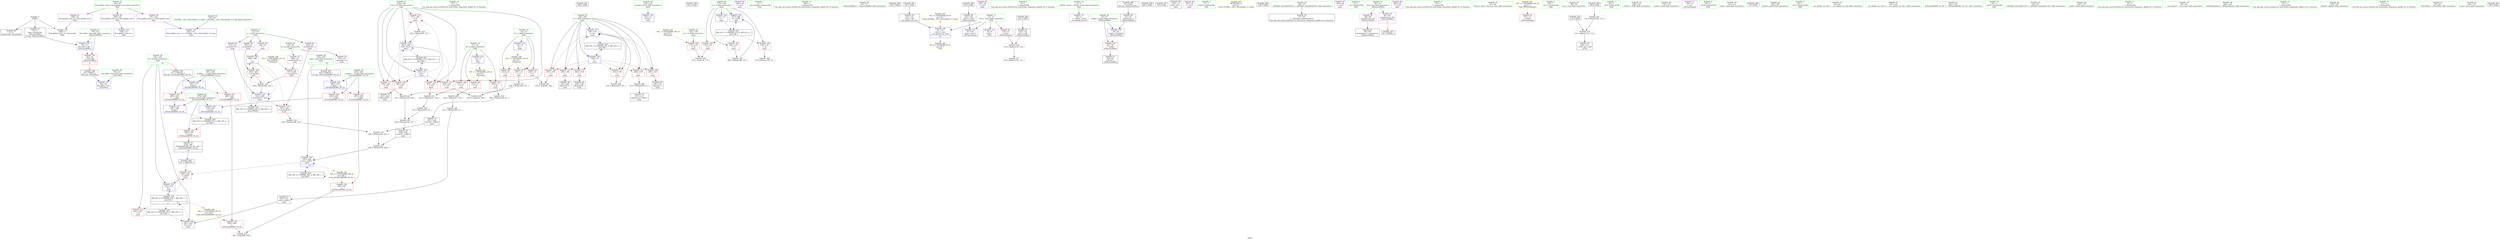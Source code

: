 digraph "SVFG" {
	label="SVFG";

	Node0x557e63a84720 [shape=record,color=grey,label="{NodeID: 0\nNullPtr}"];
	Node0x557e63a84720 -> Node0x557e63a926f0[style=solid];
	Node0x557e63a84720 -> Node0x557e63a927f0[style=solid];
	Node0x557e63a84720 -> Node0x557e63a979f0[style=solid];
	Node0x557e63a91060 [shape=record,color=red,label="{NodeID: 97\n227\<--14\n\<--A\nmain\n}"];
	Node0x557e63a91060 -> Node0x557e63a9cd70[style=solid];
	Node0x557e63a8ef70 [shape=record,color=green,label="{NodeID: 14\n137\<--1\n\<--dummyObj\nCan only get source location for instruction, argument, global var or function.}"];
	Node0x557e63a91bc0 [shape=record,color=red,label="{NodeID: 111\n204\<--159\n\<--i\nmain\n}"];
	Node0x557e63a91bc0 -> Node0x557e63a931e0[style=solid];
	Node0x557e63a8fd70 [shape=record,color=green,label="{NodeID: 28\n66\<--67\nfmt.addr\<--fmt.addr_field_insensitive\n_Z3errPKcz\n}"];
	Node0x557e63a8fd70 -> Node0x557e63a97af0[style=solid];
	Node0x557e637ee8d0 [shape=record,color=black,label="{NodeID: 291\n199 = PHI()\n}"];
	Node0x557e63a9c8f0 [shape=record,color=grey,label="{NodeID: 208\n216 = Binary(215, 97, )\n}"];
	Node0x557e63a9c8f0 -> Node0x557e63a98310[style=solid];
	Node0x557e63a97010 [shape=record,color=red,label="{NodeID: 125\n289\<--281\n\<--__a.addr\n_ZSt3minIdERKT_S2_S2_\n}"];
	Node0x557e63a97010 -> Node0x557e63a97420[style=solid];
	Node0x557e63a90ab0 [shape=record,color=green,label="{NodeID: 42\n153\<--154\nretval\<--retval_field_insensitive\nmain\n}"];
	Node0x557e63a90ab0 -> Node0x557e63a97f00[style=solid];
	Node0x557e63ab82d0 [shape=record,color=black,label="{NodeID: 305\n181 = PHI()\n}"];
	Node0x557e63a9ddf0 [shape=record,color=grey,label="{NodeID: 222\n244 = Binary(188, 243, )\n}"];
	Node0x557e63a9ddf0 -> Node0x557e63a9cef0[style=solid];
	Node0x557e63a97c90 [shape=record,color=blue,label="{NodeID: 139\n78\<--75\nfmt.addr\<--fmt\n_Z6AssertbPKcz\n}"];
	Node0x557e63a97c90 -> Node0x557e63a91540[style=dashed];
	Node0x557e63a926f0 [shape=record,color=black,label="{NodeID: 56\n2\<--3\ndummyVal\<--dummyVal\n}"];
	Node0x557e63a987f0 [shape=record,color=blue,label="{NodeID: 153\n157\<--266\ntt\<--inc38\nmain\n}"];
	Node0x557e63a987f0 -> Node0x557e63aa58c0[style=dashed];
	Node0x557e63a932b0 [shape=record,color=black,label="{NodeID: 70\n211\<--210\nidxprom12\<--add11\nmain\n}"];
	Node0x557e63aaa270 [shape=record,color=yellow,style=double,label="{NodeID: 250\n13V_1 = ENCHI(MR_13V_0)\npts\{16 \}\nFun[main]}"];
	Node0x557e63aaa270 -> Node0x557e63a90f90[style=dashed];
	Node0x557e63aaa270 -> Node0x557e63a91060[style=dashed];
	Node0x557e63aaa270 -> Node0x557e63a91130[style=dashed];
	Node0x557e63a93e10 [shape=record,color=purple,label="{NodeID: 84\n168\<--24\n\<--.str.2\nmain\n}"];
	Node0x557e63a865d0 [shape=record,color=green,label="{NodeID: 1\n7\<--1\n__dso_handle\<--dummyObj\nGlob }"];
	Node0x557e63a91130 [shape=record,color=red,label="{NodeID: 98\n235\<--14\n\<--A\nmain\n}"];
	Node0x557e63a91130 -> Node0x557e63a9df70[style=solid];
	Node0x557e63a8f070 [shape=record,color=green,label="{NodeID: 15\n188\<--1\n\<--dummyObj\nCan only get source location for instruction, argument, global var or function.}"];
	Node0x557e63a91c90 [shape=record,color=red,label="{NodeID: 112\n209\<--159\n\<--i\nmain\n}"];
	Node0x557e63a91c90 -> Node0x557e63a9c5f0[style=solid];
	Node0x557e63a8fe40 [shape=record,color=green,label="{NodeID: 29\n70\<--71\n_Z6AssertbPKcz\<--_Z6AssertbPKcz_field_insensitive\n}"];
	Node0x557e63ab6fd0 [shape=record,color=black,label="{NodeID: 292\n251 = PHI(276, )\n}"];
	Node0x557e63ab6fd0 -> Node0x557e63a96e70[style=solid];
	Node0x557e63a9ca70 [shape=record,color=grey,label="{NodeID: 209\n179 = Binary(178, 97, )\n}"];
	Node0x557e63a970e0 [shape=record,color=red,label="{NodeID: 126\n296\<--281\n\<--__a.addr\n_ZSt3minIdERKT_S2_S2_\n}"];
	Node0x557e63a970e0 -> Node0x557e63a98b30[style=solid];
	Node0x557e63a90b80 [shape=record,color=green,label="{NodeID: 43\n155\<--156\ntn\<--tn_field_insensitive\nmain\n}"];
	Node0x557e63a90b80 -> Node0x557e63a91610[style=solid];
	Node0x557e63ab83a0 [shape=record,color=black,label="{NodeID: 306\n185 = PHI()\n}"];
	Node0x557e63a9df70 [shape=record,color=grey,label="{NodeID: 223\n237 = Binary(235, 236, )\n}"];
	Node0x557e63a9df70 -> Node0x557e63a9e0f0[style=solid];
	Node0x557e63a97d60 [shape=record,color=blue,label="{NodeID: 140\n8\<--124\nstart\<--conv\n__cxx_global_var_init.1\n|{<s0>19}}"];
	Node0x557e63a97d60:s0 -> Node0x557e63aadaa0[style=dashed,color=blue];
	Node0x557e63a927f0 [shape=record,color=black,label="{NodeID: 57\n75\<--3\nfmt\<--dummyVal\n_Z6AssertbPKcz\n1st arg _Z6AssertbPKcz }"];
	Node0x557e63a927f0 -> Node0x557e63a97c90[style=solid];
	Node0x557e63a988c0 [shape=record,color=blue,label="{NodeID: 154\n281\<--277\n__a.addr\<--__a\n_ZSt3minIdERKT_S2_S2_\n}"];
	Node0x557e63a988c0 -> Node0x557e63a97010[style=dashed];
	Node0x557e63a988c0 -> Node0x557e63a970e0[style=dashed];
	Node0x557e63a93380 [shape=record,color=black,label="{NodeID: 71\n222\<--221\nconv\<--add15\nmain\n}"];
	Node0x557e63a93380 -> Node0x557e63a983e0[style=solid];
	Node0x557e63aaa380 [shape=record,color=yellow,style=double,label="{NodeID: 251\n15V_1 = ENCHI(MR_15V_0)\npts\{18 \}\nFun[main]}"];
	Node0x557e63aaa380 -> Node0x557e63a91200[style=dashed];
	Node0x557e63aaa380 -> Node0x557e63a912d0[style=dashed];
	Node0x557e63aaa380 -> Node0x557e63a913a0[style=dashed];
	Node0x557e63a93ee0 [shape=record,color=purple,label="{NodeID: 85\n180\<--26\n\<--.str.3\nmain\n}"];
	Node0x557e63a8dea0 [shape=record,color=green,label="{NodeID: 2\n9\<--1\n\<--dummyObj\nCan only get source location for instruction, argument, global var or function.}"];
	Node0x557e63a91200 [shape=record,color=red,label="{NodeID: 99\n219\<--17\n\<--B\nmain\n}"];
	Node0x557e63a91200 -> Node0x557e63a95600[style=solid];
	Node0x557e63a8f170 [shape=record,color=green,label="{NodeID: 16\n4\<--6\n_ZStL8__ioinit\<--_ZStL8__ioinit_field_insensitive\nGlob }"];
	Node0x557e63a8f170 -> Node0x557e63a93790[style=solid];
	Node0x557e63a91d60 [shape=record,color=red,label="{NodeID: 113\n215\<--159\n\<--i\nmain\n}"];
	Node0x557e63a91d60 -> Node0x557e63a9c8f0[style=solid];
	Node0x557e63a8ff40 [shape=record,color=green,label="{NodeID: 30\n76\<--77\nf.addr\<--f.addr_field_insensitive\n_Z6AssertbPKcz\n}"];
	Node0x557e63a8ff40 -> Node0x557e63a91470[style=solid];
	Node0x557e63a8ff40 -> Node0x557e63a97bc0[style=solid];
	Node0x557e63ab71c0 [shape=record,color=black,label="{NodeID: 293\n263 = PHI()\n}"];
	Node0x557e63a9cbf0 [shape=record,color=grey,label="{NodeID: 210\n246 = Binary(245, 97, )\n}"];
	Node0x557e63a9cbf0 -> Node0x557e63a935f0[style=solid];
	Node0x557e63a971b0 [shape=record,color=red,label="{NodeID: 127\n287\<--283\n\<--__b.addr\n_ZSt3minIdERKT_S2_S2_\n}"];
	Node0x557e63a971b0 -> Node0x557e63a97350[style=solid];
	Node0x557e63a90c50 [shape=record,color=green,label="{NodeID: 44\n157\<--158\ntt\<--tt_field_insensitive\nmain\n}"];
	Node0x557e63a90c50 -> Node0x557e63a916e0[style=solid];
	Node0x557e63a90c50 -> Node0x557e63a917b0[style=solid];
	Node0x557e63a90c50 -> Node0x557e63a91880[style=solid];
	Node0x557e63a90c50 -> Node0x557e63a97fd0[style=solid];
	Node0x557e63a90c50 -> Node0x557e63a987f0[style=solid];
	Node0x557e63ab84a0 [shape=record,color=black,label="{NodeID: 307\n46 = PHI()\n}"];
	Node0x557e63a9e0f0 [shape=record,color=grey,label="{NodeID: 224\n238 = Binary(234, 237, )\n}"];
	Node0x557e63a9e0f0 -> Node0x557e63a93450[style=solid];
	Node0x557e63a97e30 [shape=record,color=blue,label="{NodeID: 141\n8\<--143\nstart\<--conv3\n_Z9TimeStampv\n}"];
	Node0x557e63a928c0 [shape=record,color=black,label="{NodeID: 58\n152\<--15\nmain_ret\<--\nmain\n}"];
	Node0x557e63aa80c0 [shape=record,color=black,label="{NodeID: 238\nMR_25V_4 = PHI(MR_25V_5, MR_25V_3, )\npts\{162 \}\n|{|<s4>16}}"];
	Node0x557e63aa80c0 -> Node0x557e63a91e30[style=dashed];
	Node0x557e63aa80c0 -> Node0x557e63a96e70[style=dashed];
	Node0x557e63aa80c0 -> Node0x557e63a98650[style=dashed];
	Node0x557e63aa80c0 -> Node0x557e63aa62c0[style=dashed];
	Node0x557e63aa80c0:s4 -> Node0x557e63aa9cd0[style=dashed,color=red];
	Node0x557e63a98990 [shape=record,color=blue,label="{NodeID: 155\n283\<--278\n__b.addr\<--__b\n_ZSt3minIdERKT_S2_S2_\n}"];
	Node0x557e63a98990 -> Node0x557e63a971b0[style=dashed];
	Node0x557e63a98990 -> Node0x557e63a97280[style=dashed];
	Node0x557e63a93450 [shape=record,color=black,label="{NodeID: 72\n239\<--238\nconv24\<--add23\nmain\n}"];
	Node0x557e63a93450 -> Node0x557e63a9d070[style=solid];
	Node0x557e63a93fb0 [shape=record,color=purple,label="{NodeID: 86\n184\<--28\n\<--.str.4\nmain\n}"];
	Node0x557e63a8df30 [shape=record,color=green,label="{NodeID: 3\n11\<--1\nstderr\<--dummyObj\nGlob }"];
	Node0x557e63aac380 [shape=record,color=yellow,style=double,label="{NodeID: 266\nRETMU(8V_2)\npts\{10 \}\nFun[_GLOBAL__sub_I_Burunduk1_0_0.cpp]}"];
	Node0x557e63a912d0 [shape=record,color=red,label="{NodeID: 100\n231\<--17\n\<--B\nmain\n}"];
	Node0x557e63a912d0 -> Node0x557e63a9d970[style=solid];
	Node0x557e63a8f270 [shape=record,color=green,label="{NodeID: 17\n8\<--10\nstart\<--start_field_insensitive\nGlob }"];
	Node0x557e63a8f270 -> Node0x557e63a946c0[style=solid];
	Node0x557e63a8f270 -> Node0x557e63a974f0[style=solid];
	Node0x557e63a8f270 -> Node0x557e63a97d60[style=solid];
	Node0x557e63a8f270 -> Node0x557e63a97e30[style=solid];
	Node0x557e63a91e30 [shape=record,color=red,label="{NodeID: 114\n261\<--161\n\<--R\nmain\n}"];
	Node0x557e63a90010 [shape=record,color=green,label="{NodeID: 31\n78\<--79\nfmt.addr\<--fmt.addr_field_insensitive\n_Z6AssertbPKcz\n}"];
	Node0x557e63a90010 -> Node0x557e63a91540[style=solid];
	Node0x557e63a90010 -> Node0x557e63a97c90[style=solid];
	Node0x557e63ab7290 [shape=record,color=black,label="{NodeID: 294\n277 = PHI(161, )\n0th arg _ZSt3minIdERKT_S2_S2_ }"];
	Node0x557e63ab7290 -> Node0x557e63a988c0[style=solid];
	Node0x557e63a9cd70 [shape=record,color=grey,label="{NodeID: 211\n228 = Binary(227, 97, )\n}"];
	Node0x557e63a9cd70 -> Node0x557e63a9e6f0[style=solid];
	Node0x557e63a97280 [shape=record,color=red,label="{NodeID: 128\n293\<--283\n\<--__b.addr\n_ZSt3minIdERKT_S2_S2_\n}"];
	Node0x557e63a97280 -> Node0x557e63a98a60[style=solid];
	Node0x557e63a90d20 [shape=record,color=green,label="{NodeID: 45\n159\<--160\ni\<--i_field_insensitive\nmain\n}"];
	Node0x557e63a90d20 -> Node0x557e63a91950[style=solid];
	Node0x557e63a90d20 -> Node0x557e63a91a20[style=solid];
	Node0x557e63a90d20 -> Node0x557e63a91af0[style=solid];
	Node0x557e63a90d20 -> Node0x557e63a91bc0[style=solid];
	Node0x557e63a90d20 -> Node0x557e63a91c90[style=solid];
	Node0x557e63a90d20 -> Node0x557e63a91d60[style=solid];
	Node0x557e63a90d20 -> Node0x557e63a98170[style=solid];
	Node0x557e63a90d20 -> Node0x557e63a98310[style=solid];
	Node0x557e63ab85a0 [shape=record,color=black,label="{NodeID: 308\n139 = PHI()\n}"];
	Node0x557e63a9e270 [shape=record,color=grey,label="{NodeID: 225\n291 = cmp(288, 290, )\n}"];
	Node0x557e63a97f00 [shape=record,color=blue,label="{NodeID: 142\n153\<--15\nretval\<--\nmain\n}"];
	Node0x557e63a92990 [shape=record,color=black,label="{NodeID: 59\n47\<--48\n\<--_ZNSt8ios_base4InitD1Ev\nCan only get source location for instruction, argument, global var or function.}"];
	Node0x557e63a98a60 [shape=record,color=blue,label="{NodeID: 156\n279\<--293\nretval\<--\n_ZSt3minIdERKT_S2_S2_\n}"];
	Node0x557e63a98a60 -> Node0x557e63aa53c0[style=dashed];
	Node0x557e63a93520 [shape=record,color=black,label="{NodeID: 73\n241\<--240\nidxprom25\<--\nmain\n}"];
	Node0x557e63aaa540 [shape=record,color=yellow,style=double,label="{NodeID: 253\n19V_1 = ENCHI(MR_19V_0)\npts\{156 \}\nFun[main]}"];
	Node0x557e63aaa540 -> Node0x557e63a91610[style=dashed];
	Node0x557e63a94080 [shape=record,color=purple,label="{NodeID: 87\n198\<--30\n\<--.str.5\nmain\n}"];
	Node0x557e63a8dfc0 [shape=record,color=green,label="{NodeID: 4\n12\<--1\n.str\<--dummyObj\nGlob }"];
	Node0x557e63a913a0 [shape=record,color=red,label="{NodeID: 101\n245\<--17\n\<--B\nmain\n}"];
	Node0x557e63a913a0 -> Node0x557e63a9cbf0[style=solid];
	Node0x557e63a8f370 [shape=record,color=green,label="{NodeID: 18\n14\<--16\nA\<--A_field_insensitive\nGlob }"];
	Node0x557e63a8f370 -> Node0x557e63a90f90[style=solid];
	Node0x557e63a8f370 -> Node0x557e63a91060[style=solid];
	Node0x557e63a8f370 -> Node0x557e63a91130[style=solid];
	Node0x557e63a8f370 -> Node0x557e63a975f0[style=solid];
	Node0x557e63a91f00 [shape=record,color=red,label="{NodeID: 115\n226\<--163\n\<--i16\nmain\n}"];
	Node0x557e63a91f00 -> Node0x557e63a9e6f0[style=solid];
	Node0x557e63a900e0 [shape=record,color=green,label="{NodeID: 32\n80\<--81\nlist\<--list_field_insensitive\n_Z6AssertbPKcz\n}"];
	Node0x557e63a900e0 -> Node0x557e63a94520[style=solid];
	Node0x557e63a900e0 -> Node0x557e63a945f0[style=solid];
	Node0x557e63ab73c0 [shape=record,color=black,label="{NodeID: 295\n278 = PHI(165, )\n1st arg _ZSt3minIdERKT_S2_S2_ }"];
	Node0x557e63ab73c0 -> Node0x557e63a98990[style=solid];
	Node0x557e63a9cef0 [shape=record,color=grey,label="{NodeID: 212\n248 = Binary(244, 247, )\n}"];
	Node0x557e63a9cef0 -> Node0x557e63a9d070[style=solid];
	Node0x557e63a97350 [shape=record,color=red,label="{NodeID: 129\n288\<--287\n\<--\n_ZSt3minIdERKT_S2_S2_\n}"];
	Node0x557e63a97350 -> Node0x557e63a9e270[style=solid];
	Node0x557e63a90df0 [shape=record,color=green,label="{NodeID: 46\n161\<--162\nR\<--R_field_insensitive\nmain\n|{|<s3>16}}"];
	Node0x557e63a90df0 -> Node0x557e63a91e30[style=solid];
	Node0x557e63a90df0 -> Node0x557e63a983e0[style=solid];
	Node0x557e63a90df0 -> Node0x557e63a98650[style=solid];
	Node0x557e63a90df0:s3 -> Node0x557e63ab7290[style=solid,color=red];
	Node0x557e63ab86f0 [shape=record,color=black,label="{NodeID: 309\n142 = PHI()\n}"];
	Node0x557e63ab86f0 -> Node0x557e63a92f70[style=solid];
	Node0x557e63a9e3f0 [shape=record,color=grey,label="{NodeID: 226\n176 = cmp(174, 175, )\n}"];
	Node0x557e63a97fd0 [shape=record,color=blue,label="{NodeID: 143\n157\<--15\ntt\<--\nmain\n}"];
	Node0x557e63a97fd0 -> Node0x557e63aa58c0[style=dashed];
	Node0x557e63a92a90 [shape=record,color=black,label="{NodeID: 60\n82\<--74\nfrombool\<--f\n_Z6AssertbPKcz\n}"];
	Node0x557e63a92a90 -> Node0x557e63a97bc0[style=solid];
	Node0x557e63a98b30 [shape=record,color=blue,label="{NodeID: 157\n279\<--296\nretval\<--\n_ZSt3minIdERKT_S2_S2_\n}"];
	Node0x557e63a98b30 -> Node0x557e63aa53c0[style=dashed];
	Node0x557e63a935f0 [shape=record,color=black,label="{NodeID: 74\n247\<--246\nconv29\<--add28\nmain\n}"];
	Node0x557e63a935f0 -> Node0x557e63a9cef0[style=solid];
	Node0x557e63a94150 [shape=record,color=purple,label="{NodeID: 88\n262\<--32\n\<--.str.6\nmain\n}"];
	Node0x557e63a8e050 [shape=record,color=green,label="{NodeID: 5\n15\<--1\n\<--dummyObj\nCan only get source location for instruction, argument, global var or function.}"];
	Node0x557e63a91470 [shape=record,color=red,label="{NodeID: 102\n85\<--76\n\<--f.addr\n_Z6AssertbPKcz\n}"];
	Node0x557e63a91470 -> Node0x557e63a92b60[style=solid];
	Node0x557e63a8f470 [shape=record,color=green,label="{NodeID: 19\n17\<--18\nB\<--B_field_insensitive\nGlob }"];
	Node0x557e63a8f470 -> Node0x557e63a91200[style=solid];
	Node0x557e63a8f470 -> Node0x557e63a912d0[style=solid];
	Node0x557e63a8f470 -> Node0x557e63a913a0[style=solid];
	Node0x557e63a8f470 -> Node0x557e63a976f0[style=solid];
	Node0x557e63a968c0 [shape=record,color=red,label="{NodeID: 116\n232\<--163\n\<--i16\nmain\n}"];
	Node0x557e63a968c0 -> Node0x557e63a9d970[style=solid];
	Node0x557e63a901b0 [shape=record,color=green,label="{NodeID: 33\n91\<--92\nllvm.va_start\<--llvm.va_start_field_insensitive\n}"];
	Node0x557e63ab7500 [shape=record,color=black,label="{NodeID: 296\n65 = PHI(93, )\n0th arg _Z3errPKcz }"];
	Node0x557e63ab7500 -> Node0x557e63a97af0[style=solid];
	Node0x557e63a9d070 [shape=record,color=grey,label="{NodeID: 213\n249 = Binary(239, 248, )\n}"];
	Node0x557e63a9d070 -> Node0x557e63a98580[style=solid];
	Node0x557e63a97420 [shape=record,color=red,label="{NodeID: 130\n290\<--289\n\<--\n_ZSt3minIdERKT_S2_S2_\n}"];
	Node0x557e63a97420 -> Node0x557e63a9e270[style=solid];
	Node0x557e63a90ec0 [shape=record,color=green,label="{NodeID: 47\n163\<--164\ni16\<--i16_field_insensitive\nmain\n}"];
	Node0x557e63a90ec0 -> Node0x557e63a91f00[style=solid];
	Node0x557e63a90ec0 -> Node0x557e63a968c0[style=solid];
	Node0x557e63a90ec0 -> Node0x557e63a96990[style=solid];
	Node0x557e63a90ec0 -> Node0x557e63a96a60[style=solid];
	Node0x557e63a90ec0 -> Node0x557e63a96b30[style=solid];
	Node0x557e63a90ec0 -> Node0x557e63a984b0[style=solid];
	Node0x557e63a90ec0 -> Node0x557e63a98720[style=solid];
	Node0x557e63a9e570 [shape=record,color=grey,label="{NodeID: 227\n193 = cmp(191, 192, )\n}"];
	Node0x557e63a980a0 [shape=record,color=blue,label="{NodeID: 144\n186\<--188\n\<--\nmain\n}"];
	Node0x557e63a980a0 -> Node0x557e63a96c00[style=dashed];
	Node0x557e63a980a0 -> Node0x557e63a96da0[style=dashed];
	Node0x557e63a980a0 -> Node0x557e63a98240[style=dashed];
	Node0x557e63a980a0 -> Node0x557e63aa71c0[style=dashed];
	Node0x557e63a92b60 [shape=record,color=black,label="{NodeID: 61\n86\<--85\ntobool\<--\n_Z6AssertbPKcz\n}"];
	Node0x557e63aa8fc0 [shape=record,color=yellow,style=double,label="{NodeID: 241\n10V_1 = ENCHI(MR_10V_0)\npts\{1 \}\nFun[_Z9TimeStampv]}"];
	Node0x557e63aa8fc0 -> Node0x557e63a94790[style=dashed];
	Node0x557e63a936c0 [shape=record,color=black,label="{NodeID: 75\n276\<--299\n_ZSt3minIdERKT_S2_S2__ret\<--\n_ZSt3minIdERKT_S2_S2_\n|{<s0>16}}"];
	Node0x557e63a936c0:s0 -> Node0x557e63ab6fd0[style=solid,color=blue];
	Node0x557e63a94220 [shape=record,color=purple,label="{NodeID: 89\n306\<--34\nllvm.global_ctors_0\<--llvm.global_ctors\nGlob }"];
	Node0x557e63a94220 -> Node0x557e63a977f0[style=solid];
	Node0x557e63a8e890 [shape=record,color=green,label="{NodeID: 6\n24\<--1\n.str.2\<--dummyObj\nGlob }"];
	Node0x557e63a91540 [shape=record,color=red,label="{NodeID: 103\n93\<--78\n\<--fmt.addr\n_Z6AssertbPKcz\n|{<s0>4}}"];
	Node0x557e63a91540:s0 -> Node0x557e63ab7500[style=solid,color=red];
	Node0x557e63a8f570 [shape=record,color=green,label="{NodeID: 20\n19\<--20\np\<--p_field_insensitive\nGlob }"];
	Node0x557e63a8f570 -> Node0x557e63a93930[style=solid];
	Node0x557e63a8f570 -> Node0x557e63a93a00[style=solid];
	Node0x557e63a96990 [shape=record,color=red,label="{NodeID: 117\n236\<--163\n\<--i16\nmain\n}"];
	Node0x557e63a96990 -> Node0x557e63a9df70[style=solid];
	Node0x557e63a902b0 [shape=record,color=green,label="{NodeID: 34\n98\<--99\nexit\<--exit_field_insensitive\n}"];
	Node0x557e63ab7640 [shape=record,color=black,label="{NodeID: 297\n64 = PHI(94, )\n}"];
	Node0x557e63a9d1f0 [shape=record,color=grey,label="{NodeID: 214\n115 = Binary(112, 114, )\n}"];
	Node0x557e63a9d1f0 -> Node0x557e63a92d00[style=solid];
	Node0x557e63a974f0 [shape=record,color=blue,label="{NodeID: 131\n8\<--9\nstart\<--\nGlob }"];
	Node0x557e63a91fb0 [shape=record,color=green,label="{NodeID: 48\n165\<--166\ntmp\<--tmp_field_insensitive\nmain\n|{|<s1>16}}"];
	Node0x557e63a91fb0 -> Node0x557e63a98580[style=solid];
	Node0x557e63a91fb0:s1 -> Node0x557e63ab73c0[style=solid,color=red];
	Node0x557e63a9e6f0 [shape=record,color=grey,label="{NodeID: 228\n229 = cmp(226, 228, )\n}"];
	Node0x557e63a98170 [shape=record,color=blue,label="{NodeID: 145\n159\<--15\ni\<--\nmain\n}"];
	Node0x557e63a98170 -> Node0x557e63a91950[style=dashed];
	Node0x557e63a98170 -> Node0x557e63a91a20[style=dashed];
	Node0x557e63a98170 -> Node0x557e63a91af0[style=dashed];
	Node0x557e63a98170 -> Node0x557e63a91bc0[style=dashed];
	Node0x557e63a98170 -> Node0x557e63a91c90[style=dashed];
	Node0x557e63a98170 -> Node0x557e63a91d60[style=dashed];
	Node0x557e63a98170 -> Node0x557e63a98310[style=dashed];
	Node0x557e63a98170 -> Node0x557e63aa5dc0[style=dashed];
	Node0x557e63a92c30 [shape=record,color=black,label="{NodeID: 62\n89\<--88\narraydecay1\<--arraydecay\n_Z6AssertbPKcz\n}"];
	Node0x557e63a93790 [shape=record,color=purple,label="{NodeID: 76\n45\<--4\n\<--_ZStL8__ioinit\n__cxx_global_var_init\n}"];
	Node0x557e63a94320 [shape=record,color=purple,label="{NodeID: 90\n307\<--34\nllvm.global_ctors_1\<--llvm.global_ctors\nGlob }"];
	Node0x557e63a94320 -> Node0x557e63a978f0[style=solid];
	Node0x557e63a8e920 [shape=record,color=green,label="{NodeID: 7\n26\<--1\n.str.3\<--dummyObj\nGlob }"];
	Node0x557e63a91610 [shape=record,color=red,label="{NodeID: 104\n175\<--155\n\<--tn\nmain\n}"];
	Node0x557e63a91610 -> Node0x557e63a9e3f0[style=solid];
	Node0x557e63a8f670 [shape=record,color=green,label="{NodeID: 21\n21\<--23\ns\<--s_field_insensitive\nGlob }"];
	Node0x557e63a8f670 -> Node0x557e63a93ad0[style=solid];
	Node0x557e63a8f670 -> Node0x557e63a93ba0[style=solid];
	Node0x557e63a8f670 -> Node0x557e63a93c70[style=solid];
	Node0x557e63a8f670 -> Node0x557e63a93d40[style=solid];
	Node0x557e63a96a60 [shape=record,color=red,label="{NodeID: 118\n240\<--163\n\<--i16\nmain\n}"];
	Node0x557e63a96a60 -> Node0x557e63a93520[style=solid];
	Node0x557e63a903b0 [shape=record,color=green,label="{NodeID: 35\n106\<--107\n_Z1Rv\<--_Z1Rv_field_insensitive\n}"];
	Node0x557e63ab7750 [shape=record,color=black,label="{NodeID: 298\n74 = PHI()\n0th arg _Z6AssertbPKcz }"];
	Node0x557e63ab7750 -> Node0x557e63a92a90[style=solid];
	Node0x557e63a9d370 [shape=record,color=grey,label="{NodeID: 215\n208 = Binary(203, 207, )\n}"];
	Node0x557e63a9d370 -> Node0x557e63a98240[style=solid];
	Node0x557e63a975f0 [shape=record,color=blue,label="{NodeID: 132\n14\<--15\nA\<--\nGlob }"];
	Node0x557e63a975f0 -> Node0x557e63aaa270[style=dashed];
	Node0x557e63a92080 [shape=record,color=green,label="{NodeID: 49\n170\<--171\nscanf\<--scanf_field_insensitive\n}"];
	Node0x557e63aa53c0 [shape=record,color=black,label="{NodeID: 229\nMR_37V_3 = PHI(MR_37V_4, MR_37V_2, )\npts\{280 \}\n}"];
	Node0x557e63aa53c0 -> Node0x557e63a96f40[style=dashed];
	Node0x557e63a98240 [shape=record,color=blue,label="{NodeID: 146\n212\<--208\narrayidx13\<--mul\nmain\n}"];
	Node0x557e63a98240 -> Node0x557e63a96c00[style=dashed];
	Node0x557e63a98240 -> Node0x557e63a96da0[style=dashed];
	Node0x557e63a98240 -> Node0x557e63a98240[style=dashed];
	Node0x557e63a98240 -> Node0x557e63aa71c0[style=dashed];
	Node0x557e63a92d00 [shape=record,color=black,label="{NodeID: 63\n108\<--115\n_Z1Rv_ret\<--add\n_Z1Rv\n}"];
	Node0x557e63aa9bc0 [shape=record,color=yellow,style=double,label="{NodeID: 243\n8V_1 = ENCHI(MR_8V_0)\npts\{10 \}\nFun[_GLOBAL__sub_I_Burunduk1_0_0.cpp]|{<s0>19}}"];
	Node0x557e63aa9bc0:s0 -> Node0x557e63a97d60[style=dashed,color=red];
	Node0x557e63a93860 [shape=record,color=purple,label="{NodeID: 77\n138\<--12\n\<--.str\n_Z9TimeStampv\n}"];
	Node0x557e63a94420 [shape=record,color=purple,label="{NodeID: 91\n308\<--34\nllvm.global_ctors_2\<--llvm.global_ctors\nGlob }"];
	Node0x557e63a94420 -> Node0x557e63a979f0[style=solid];
	Node0x557e63a8e9b0 [shape=record,color=green,label="{NodeID: 8\n28\<--1\n.str.4\<--dummyObj\nGlob }"];
	Node0x557e63a916e0 [shape=record,color=red,label="{NodeID: 105\n174\<--157\n\<--tt\nmain\n}"];
	Node0x557e63a916e0 -> Node0x557e63a9e3f0[style=solid];
	Node0x557e63a8f770 [shape=record,color=green,label="{NodeID: 22\n34\<--38\nllvm.global_ctors\<--llvm.global_ctors_field_insensitive\nGlob }"];
	Node0x557e63a8f770 -> Node0x557e63a94220[style=solid];
	Node0x557e63a8f770 -> Node0x557e63a94320[style=solid];
	Node0x557e63a8f770 -> Node0x557e63a94420[style=solid];
	Node0x557e63a96b30 [shape=record,color=red,label="{NodeID: 119\n257\<--163\n\<--i16\nmain\n}"];
	Node0x557e63a96b30 -> Node0x557e63a9d7f0[style=solid];
	Node0x557e63a904b0 [shape=record,color=green,label="{NodeID: 36\n110\<--111\nrand\<--rand_field_insensitive\n}"];
	Node0x557e63ab7820 [shape=record,color=black,label="{NodeID: 299\n73 = PHI()\n}"];
	Node0x557e63a9d4f0 [shape=record,color=grey,label="{NodeID: 216\n135 = Binary(133, 134, )\n}"];
	Node0x557e63a9d4f0 -> Node0x557e63a9d670[style=solid];
	Node0x557e63a976f0 [shape=record,color=blue,label="{NodeID: 133\n17\<--15\nB\<--\nGlob }"];
	Node0x557e63a976f0 -> Node0x557e63aaa380[style=dashed];
	Node0x557e63a92180 [shape=record,color=green,label="{NodeID: 50\n182\<--183\nprintf\<--printf_field_insensitive\n}"];
	Node0x557e63aa58c0 [shape=record,color=black,label="{NodeID: 230\nMR_21V_3 = PHI(MR_21V_4, MR_21V_2, )\npts\{158 \}\n}"];
	Node0x557e63aa58c0 -> Node0x557e63a916e0[style=dashed];
	Node0x557e63aa58c0 -> Node0x557e63a917b0[style=dashed];
	Node0x557e63aa58c0 -> Node0x557e63a91880[style=dashed];
	Node0x557e63aa58c0 -> Node0x557e63a987f0[style=dashed];
	Node0x557e63a98310 [shape=record,color=blue,label="{NodeID: 147\n159\<--216\ni\<--inc\nmain\n}"];
	Node0x557e63a98310 -> Node0x557e63a91950[style=dashed];
	Node0x557e63a98310 -> Node0x557e63a91a20[style=dashed];
	Node0x557e63a98310 -> Node0x557e63a91af0[style=dashed];
	Node0x557e63a98310 -> Node0x557e63a91bc0[style=dashed];
	Node0x557e63a98310 -> Node0x557e63a91c90[style=dashed];
	Node0x557e63a98310 -> Node0x557e63a91d60[style=dashed];
	Node0x557e63a98310 -> Node0x557e63a98310[style=dashed];
	Node0x557e63a98310 -> Node0x557e63aa5dc0[style=dashed];
	Node0x557e63a92dd0 [shape=record,color=black,label="{NodeID: 64\n124\<--121\nconv\<--call\n__cxx_global_var_init.1\n}"];
	Node0x557e63a92dd0 -> Node0x557e63a97d60[style=solid];
	Node0x557e63aa9cd0 [shape=record,color=yellow,style=double,label="{NodeID: 244\n25V_1 = ENCHI(MR_25V_0)\npts\{162 \}\nFun[_ZSt3minIdERKT_S2_S2_]}"];
	Node0x557e63aa9cd0 -> Node0x557e63a97420[style=dashed];
	Node0x557e63a93930 [shape=record,color=purple,label="{NodeID: 78\n197\<--19\narrayidx\<--p\nmain\n}"];
	Node0x557e63a94520 [shape=record,color=purple,label="{NodeID: 92\n88\<--80\narraydecay\<--list\n_Z6AssertbPKcz\n}"];
	Node0x557e63a94520 -> Node0x557e63a92c30[style=solid];
	Node0x557e63a8ea70 [shape=record,color=green,label="{NodeID: 9\n30\<--1\n.str.5\<--dummyObj\nGlob }"];
	Node0x557e63a917b0 [shape=record,color=red,label="{NodeID: 106\n178\<--157\n\<--tt\nmain\n}"];
	Node0x557e63a917b0 -> Node0x557e63a9ca70[style=solid];
	Node0x557e63a8f870 [shape=record,color=green,label="{NodeID: 23\n39\<--40\n__cxx_global_var_init\<--__cxx_global_var_init_field_insensitive\n}"];
	Node0x557e63a96c00 [shape=record,color=red,label="{NodeID: 120\n203\<--202\n\<--arrayidx8\nmain\n}"];
	Node0x557e63a96c00 -> Node0x557e63a9d370[style=solid];
	Node0x557e63a905b0 [shape=record,color=green,label="{NodeID: 37\n118\<--119\n__cxx_global_var_init.1\<--__cxx_global_var_init.1_field_insensitive\n}"];
	Node0x557e63ab7da0 [shape=record,color=black,label="{NodeID: 300\n132 = PHI()\n}"];
	Node0x557e63ab7da0 -> Node0x557e63a92ea0[style=solid];
	Node0x557e63a9d670 [shape=record,color=grey,label="{NodeID: 217\n136 = Binary(135, 137, )\n}"];
	Node0x557e63a977f0 [shape=record,color=blue,label="{NodeID: 134\n306\<--35\nllvm.global_ctors_0\<--\nGlob }"];
	Node0x557e63a92280 [shape=record,color=green,label="{NodeID: 51\n252\<--253\n_ZSt3minIdERKT_S2_S2_\<--_ZSt3minIdERKT_S2_S2__field_insensitive\n}"];
	Node0x557e63aa5dc0 [shape=record,color=black,label="{NodeID: 231\nMR_23V_2 = PHI(MR_23V_4, MR_23V_1, )\npts\{160 \}\n}"];
	Node0x557e63aa5dc0 -> Node0x557e63a98170[style=dashed];
	Node0x557e63a983e0 [shape=record,color=blue,label="{NodeID: 148\n161\<--222\nR\<--conv\nmain\n}"];
	Node0x557e63a983e0 -> Node0x557e63aa80c0[style=dashed];
	Node0x557e63a92ea0 [shape=record,color=black,label="{NodeID: 65\n133\<--132\nconv\<--call\n_Z9TimeStampv\n}"];
	Node0x557e63a92ea0 -> Node0x557e63a9d4f0[style=solid];
	Node0x557e63aa9de0 [shape=record,color=yellow,style=double,label="{NodeID: 245\n29V_1 = ENCHI(MR_29V_0)\npts\{166 \}\nFun[_ZSt3minIdERKT_S2_S2_]}"];
	Node0x557e63aa9de0 -> Node0x557e63a97350[style=dashed];
	Node0x557e63a93a00 [shape=record,color=purple,label="{NodeID: 79\n206\<--19\narrayidx10\<--p\nmain\n}"];
	Node0x557e63a93a00 -> Node0x557e63a96cd0[style=solid];
	Node0x557e63aab2c0 [shape=record,color=yellow,style=double,label="{NodeID: 259\n31V_1 = ENCHI(MR_31V_0)\npts\{200000 \}\nFun[main]}"];
	Node0x557e63aab2c0 -> Node0x557e63a96cd0[style=dashed];
	Node0x557e63a945f0 [shape=record,color=purple,label="{NodeID: 93\n94\<--80\narraydecay2\<--list\n_Z6AssertbPKcz\n|{<s0>4}}"];
	Node0x557e63a945f0:s0 -> Node0x557e63ab7640[style=solid,color=red];
	Node0x557e63a8eb70 [shape=record,color=green,label="{NodeID: 10\n32\<--1\n.str.6\<--dummyObj\nGlob }"];
	Node0x557e63a91880 [shape=record,color=red,label="{NodeID: 107\n265\<--157\n\<--tt\nmain\n}"];
	Node0x557e63a91880 -> Node0x557e63a9c770[style=solid];
	Node0x557e63a8f970 [shape=record,color=green,label="{NodeID: 24\n43\<--44\n_ZNSt8ios_base4InitC1Ev\<--_ZNSt8ios_base4InitC1Ev_field_insensitive\n}"];
	Node0x557e63a95600 [shape=record,color=grey,label="{NodeID: 204\n220 = Binary(97, 219, )\n}"];
	Node0x557e63a95600 -> Node0x557e63a95780[style=solid];
	Node0x557e63a96cd0 [shape=record,color=red,label="{NodeID: 121\n207\<--206\n\<--arrayidx10\nmain\n}"];
	Node0x557e63a96cd0 -> Node0x557e63a9d370[style=solid];
	Node0x557e63a906b0 [shape=record,color=green,label="{NodeID: 38\n122\<--123\nclock\<--clock_field_insensitive\n}"];
	Node0x557e63ab7f00 [shape=record,color=black,label="{NodeID: 301\n121 = PHI()\n}"];
	Node0x557e63ab7f00 -> Node0x557e63a92dd0[style=solid];
	Node0x557e63a9d7f0 [shape=record,color=grey,label="{NodeID: 218\n258 = Binary(257, 97, )\n}"];
	Node0x557e63a9d7f0 -> Node0x557e63a98720[style=solid];
	Node0x557e63a978f0 [shape=record,color=blue,label="{NodeID: 135\n307\<--36\nllvm.global_ctors_1\<--_GLOBAL__sub_I_Burunduk1_0_0.cpp\nGlob }"];
	Node0x557e63a92380 [shape=record,color=green,label="{NodeID: 52\n279\<--280\nretval\<--retval_field_insensitive\n_ZSt3minIdERKT_S2_S2_\n}"];
	Node0x557e63a92380 -> Node0x557e63a96f40[style=solid];
	Node0x557e63a92380 -> Node0x557e63a98a60[style=solid];
	Node0x557e63a92380 -> Node0x557e63a98b30[style=solid];
	Node0x557e63aa62c0 [shape=record,color=black,label="{NodeID: 232\nMR_25V_2 = PHI(MR_25V_4, MR_25V_1, )\npts\{162 \}\n}"];
	Node0x557e63aa62c0 -> Node0x557e63a983e0[style=dashed];
	Node0x557e63a984b0 [shape=record,color=blue,label="{NodeID: 149\n163\<--15\ni16\<--\nmain\n}"];
	Node0x557e63a984b0 -> Node0x557e63a91f00[style=dashed];
	Node0x557e63a984b0 -> Node0x557e63a968c0[style=dashed];
	Node0x557e63a984b0 -> Node0x557e63a96990[style=dashed];
	Node0x557e63a984b0 -> Node0x557e63a96a60[style=dashed];
	Node0x557e63a984b0 -> Node0x557e63a96b30[style=dashed];
	Node0x557e63a984b0 -> Node0x557e63a98720[style=dashed];
	Node0x557e63a984b0 -> Node0x557e63aa67c0[style=dashed];
	Node0x557e63a92f70 [shape=record,color=black,label="{NodeID: 66\n143\<--142\nconv3\<--call2\n_Z9TimeStampv\n}"];
	Node0x557e63a92f70 -> Node0x557e63a97e30[style=solid];
	Node0x557e63a93ad0 [shape=record,color=purple,label="{NodeID: 80\n186\<--21\n\<--s\nmain\n}"];
	Node0x557e63a93ad0 -> Node0x557e63a980a0[style=solid];
	Node0x557e63a946c0 [shape=record,color=red,label="{NodeID: 94\n134\<--8\n\<--start\n_Z9TimeStampv\n}"];
	Node0x557e63a946c0 -> Node0x557e63a9d4f0[style=solid];
	Node0x557e63a8ec70 [shape=record,color=green,label="{NodeID: 11\n35\<--1\n\<--dummyObj\nCan only get source location for instruction, argument, global var or function.}"];
	Node0x557e63a91950 [shape=record,color=red,label="{NodeID: 108\n191\<--159\n\<--i\nmain\n}"];
	Node0x557e63a91950 -> Node0x557e63a9e570[style=solid];
	Node0x557e63a8fa70 [shape=record,color=green,label="{NodeID: 25\n49\<--50\n__cxa_atexit\<--__cxa_atexit_field_insensitive\n}"];
	Node0x557e63a95780 [shape=record,color=grey,label="{NodeID: 205\n221 = Binary(220, 97, )\n}"];
	Node0x557e63a95780 -> Node0x557e63a93380[style=solid];
	Node0x557e63a96da0 [shape=record,color=red,label="{NodeID: 122\n243\<--242\n\<--arrayidx26\nmain\n}"];
	Node0x557e63a96da0 -> Node0x557e63a9ddf0[style=solid];
	Node0x557e63a907b0 [shape=record,color=green,label="{NodeID: 39\n128\<--129\n_Z9TimeStampv\<--_Z9TimeStampv_field_insensitive\n}"];
	Node0x557e63ab8000 [shape=record,color=black,label="{NodeID: 302\n114 = PHI()\n}"];
	Node0x557e63ab8000 -> Node0x557e63a9d1f0[style=solid];
	Node0x557e63a9d970 [shape=record,color=grey,label="{NodeID: 219\n233 = Binary(231, 232, )\n}"];
	Node0x557e63a9d970 -> Node0x557e63a9daf0[style=solid];
	Node0x557e63a979f0 [shape=record,color=blue, style = dotted,label="{NodeID: 136\n308\<--3\nllvm.global_ctors_2\<--dummyVal\nGlob }"];
	Node0x557e63a92450 [shape=record,color=green,label="{NodeID: 53\n281\<--282\n__a.addr\<--__a.addr_field_insensitive\n_ZSt3minIdERKT_S2_S2_\n}"];
	Node0x557e63a92450 -> Node0x557e63a97010[style=solid];
	Node0x557e63a92450 -> Node0x557e63a970e0[style=solid];
	Node0x557e63a92450 -> Node0x557e63a988c0[style=solid];
	Node0x557e63aa67c0 [shape=record,color=black,label="{NodeID: 233\nMR_27V_2 = PHI(MR_27V_4, MR_27V_1, )\npts\{164 \}\n}"];
	Node0x557e63aa67c0 -> Node0x557e63a984b0[style=dashed];
	Node0x557e63a98580 [shape=record,color=blue,label="{NodeID: 150\n165\<--249\ntmp\<--add31\nmain\n|{|<s3>16}}"];
	Node0x557e63a98580 -> Node0x557e63a96e70[style=dashed];
	Node0x557e63a98580 -> Node0x557e63a98580[style=dashed];
	Node0x557e63a98580 -> Node0x557e63aa6cc0[style=dashed];
	Node0x557e63a98580:s3 -> Node0x557e63aa9de0[style=dashed,color=red];
	Node0x557e63a93040 [shape=record,color=black,label="{NodeID: 67\n196\<--195\nidxprom\<--\nmain\n}"];
	Node0x557e63a93ba0 [shape=record,color=purple,label="{NodeID: 81\n202\<--21\narrayidx8\<--s\nmain\n}"];
	Node0x557e63a93ba0 -> Node0x557e63a96c00[style=solid];
	Node0x557e63a94790 [shape=record,color=red,label="{NodeID: 95\n131\<--11\n\<--stderr\n_Z9TimeStampv\n}"];
	Node0x557e63a8ed70 [shape=record,color=green,label="{NodeID: 12\n97\<--1\n\<--dummyObj\nCan only get source location for instruction, argument, global var or function.}"];
	Node0x557e63a91a20 [shape=record,color=red,label="{NodeID: 109\n195\<--159\n\<--i\nmain\n}"];
	Node0x557e63a91a20 -> Node0x557e63a93040[style=solid];
	Node0x557e63a8fb70 [shape=record,color=green,label="{NodeID: 26\n48\<--54\n_ZNSt8ios_base4InitD1Ev\<--_ZNSt8ios_base4InitD1Ev_field_insensitive\n}"];
	Node0x557e63a8fb70 -> Node0x557e63a92990[style=solid];
	Node0x557e63a9c5f0 [shape=record,color=grey,label="{NodeID: 206\n210 = Binary(209, 97, )\n}"];
	Node0x557e63a9c5f0 -> Node0x557e63a932b0[style=solid];
	Node0x557e63a96e70 [shape=record,color=red,label="{NodeID: 123\n254\<--251\n\<--call32\nmain\n}"];
	Node0x557e63a96e70 -> Node0x557e63a98650[style=solid];
	Node0x557e63a908b0 [shape=record,color=green,label="{NodeID: 40\n140\<--141\nfprintf\<--fprintf_field_insensitive\n}"];
	Node0x557e63ab8100 [shape=record,color=black,label="{NodeID: 303\n109 = PHI()\n}"];
	Node0x557e63ab8100 -> Node0x557e63a9dc70[style=solid];
	Node0x557e63a9daf0 [shape=record,color=grey,label="{NodeID: 220\n234 = Binary(233, 97, )\n}"];
	Node0x557e63a9daf0 -> Node0x557e63a9e0f0[style=solid];
	Node0x557e63a97af0 [shape=record,color=blue,label="{NodeID: 137\n66\<--65\nfmt.addr\<--fmt\n_Z3errPKcz\n}"];
	Node0x557e63a92520 [shape=record,color=green,label="{NodeID: 54\n283\<--284\n__b.addr\<--__b.addr_field_insensitive\n_ZSt3minIdERKT_S2_S2_\n}"];
	Node0x557e63a92520 -> Node0x557e63a971b0[style=solid];
	Node0x557e63a92520 -> Node0x557e63a97280[style=solid];
	Node0x557e63a92520 -> Node0x557e63a98990[style=solid];
	Node0x557e63aa6cc0 [shape=record,color=black,label="{NodeID: 234\nMR_29V_2 = PHI(MR_29V_3, MR_29V_1, )\npts\{166 \}\n}"];
	Node0x557e63aa6cc0 -> Node0x557e63a98580[style=dashed];
	Node0x557e63aa6cc0 -> Node0x557e63aa6cc0[style=dashed];
	Node0x557e63a98650 [shape=record,color=blue,label="{NodeID: 151\n161\<--254\nR\<--\nmain\n}"];
	Node0x557e63a98650 -> Node0x557e63aa80c0[style=dashed];
	Node0x557e63a93110 [shape=record,color=black,label="{NodeID: 68\n201\<--200\nidxprom7\<--\nmain\n}"];
	Node0x557e63a93c70 [shape=record,color=purple,label="{NodeID: 82\n212\<--21\narrayidx13\<--s\nmain\n}"];
	Node0x557e63a93c70 -> Node0x557e63a98240[style=solid];
	Node0x557e63a90f90 [shape=record,color=red,label="{NodeID: 96\n192\<--14\n\<--A\nmain\n}"];
	Node0x557e63a90f90 -> Node0x557e63a9e570[style=solid];
	Node0x557e63a8ee70 [shape=record,color=green,label="{NodeID: 13\n113\<--1\n\<--dummyObj\nCan only get source location for instruction, argument, global var or function.}"];
	Node0x557e63a91af0 [shape=record,color=red,label="{NodeID: 110\n200\<--159\n\<--i\nmain\n}"];
	Node0x557e63a91af0 -> Node0x557e63a93110[style=solid];
	Node0x557e63a8fc70 [shape=record,color=green,label="{NodeID: 27\n61\<--62\n_Z3errPKcz\<--_Z3errPKcz_field_insensitive\n}"];
	Node0x557e63aadaa0 [shape=record,color=yellow,style=double,label="{NodeID: 290\n8V_2 = CSCHI(MR_8V_1)\npts\{10 \}\nCS[]}"];
	Node0x557e63a9c770 [shape=record,color=grey,label="{NodeID: 207\n266 = Binary(265, 97, )\n}"];
	Node0x557e63a9c770 -> Node0x557e63a987f0[style=solid];
	Node0x557e63a96f40 [shape=record,color=red,label="{NodeID: 124\n299\<--279\n\<--retval\n_ZSt3minIdERKT_S2_S2_\n}"];
	Node0x557e63a96f40 -> Node0x557e63a936c0[style=solid];
	Node0x557e63a909b0 [shape=record,color=green,label="{NodeID: 41\n150\<--151\nmain\<--main_field_insensitive\n}"];
	Node0x557e63ab8200 [shape=record,color=black,label="{NodeID: 304\n169 = PHI()\n}"];
	Node0x557e63a9dc70 [shape=record,color=grey,label="{NodeID: 221\n112 = Binary(109, 113, )\n}"];
	Node0x557e63a9dc70 -> Node0x557e63a9d1f0[style=solid];
	Node0x557e63a97bc0 [shape=record,color=blue,label="{NodeID: 138\n76\<--82\nf.addr\<--frombool\n_Z6AssertbPKcz\n}"];
	Node0x557e63a97bc0 -> Node0x557e63a91470[style=dashed];
	Node0x557e63a925f0 [shape=record,color=green,label="{NodeID: 55\n36\<--301\n_GLOBAL__sub_I_Burunduk1_0_0.cpp\<--_GLOBAL__sub_I_Burunduk1_0_0.cpp_field_insensitive\n}"];
	Node0x557e63a925f0 -> Node0x557e63a978f0[style=solid];
	Node0x557e63aa71c0 [shape=record,color=black,label="{NodeID: 235\nMR_33V_2 = PHI(MR_33V_4, MR_33V_1, )\npts\{230000 \}\n}"];
	Node0x557e63aa71c0 -> Node0x557e63a980a0[style=dashed];
	Node0x557e63a98720 [shape=record,color=blue,label="{NodeID: 152\n163\<--258\ni16\<--inc34\nmain\n}"];
	Node0x557e63a98720 -> Node0x557e63a91f00[style=dashed];
	Node0x557e63a98720 -> Node0x557e63a968c0[style=dashed];
	Node0x557e63a98720 -> Node0x557e63a96990[style=dashed];
	Node0x557e63a98720 -> Node0x557e63a96a60[style=dashed];
	Node0x557e63a98720 -> Node0x557e63a96b30[style=dashed];
	Node0x557e63a98720 -> Node0x557e63a98720[style=dashed];
	Node0x557e63a98720 -> Node0x557e63aa67c0[style=dashed];
	Node0x557e63a931e0 [shape=record,color=black,label="{NodeID: 69\n205\<--204\nidxprom9\<--\nmain\n}"];
	Node0x557e63a93d40 [shape=record,color=purple,label="{NodeID: 83\n242\<--21\narrayidx26\<--s\nmain\n}"];
	Node0x557e63a93d40 -> Node0x557e63a96da0[style=solid];
}
